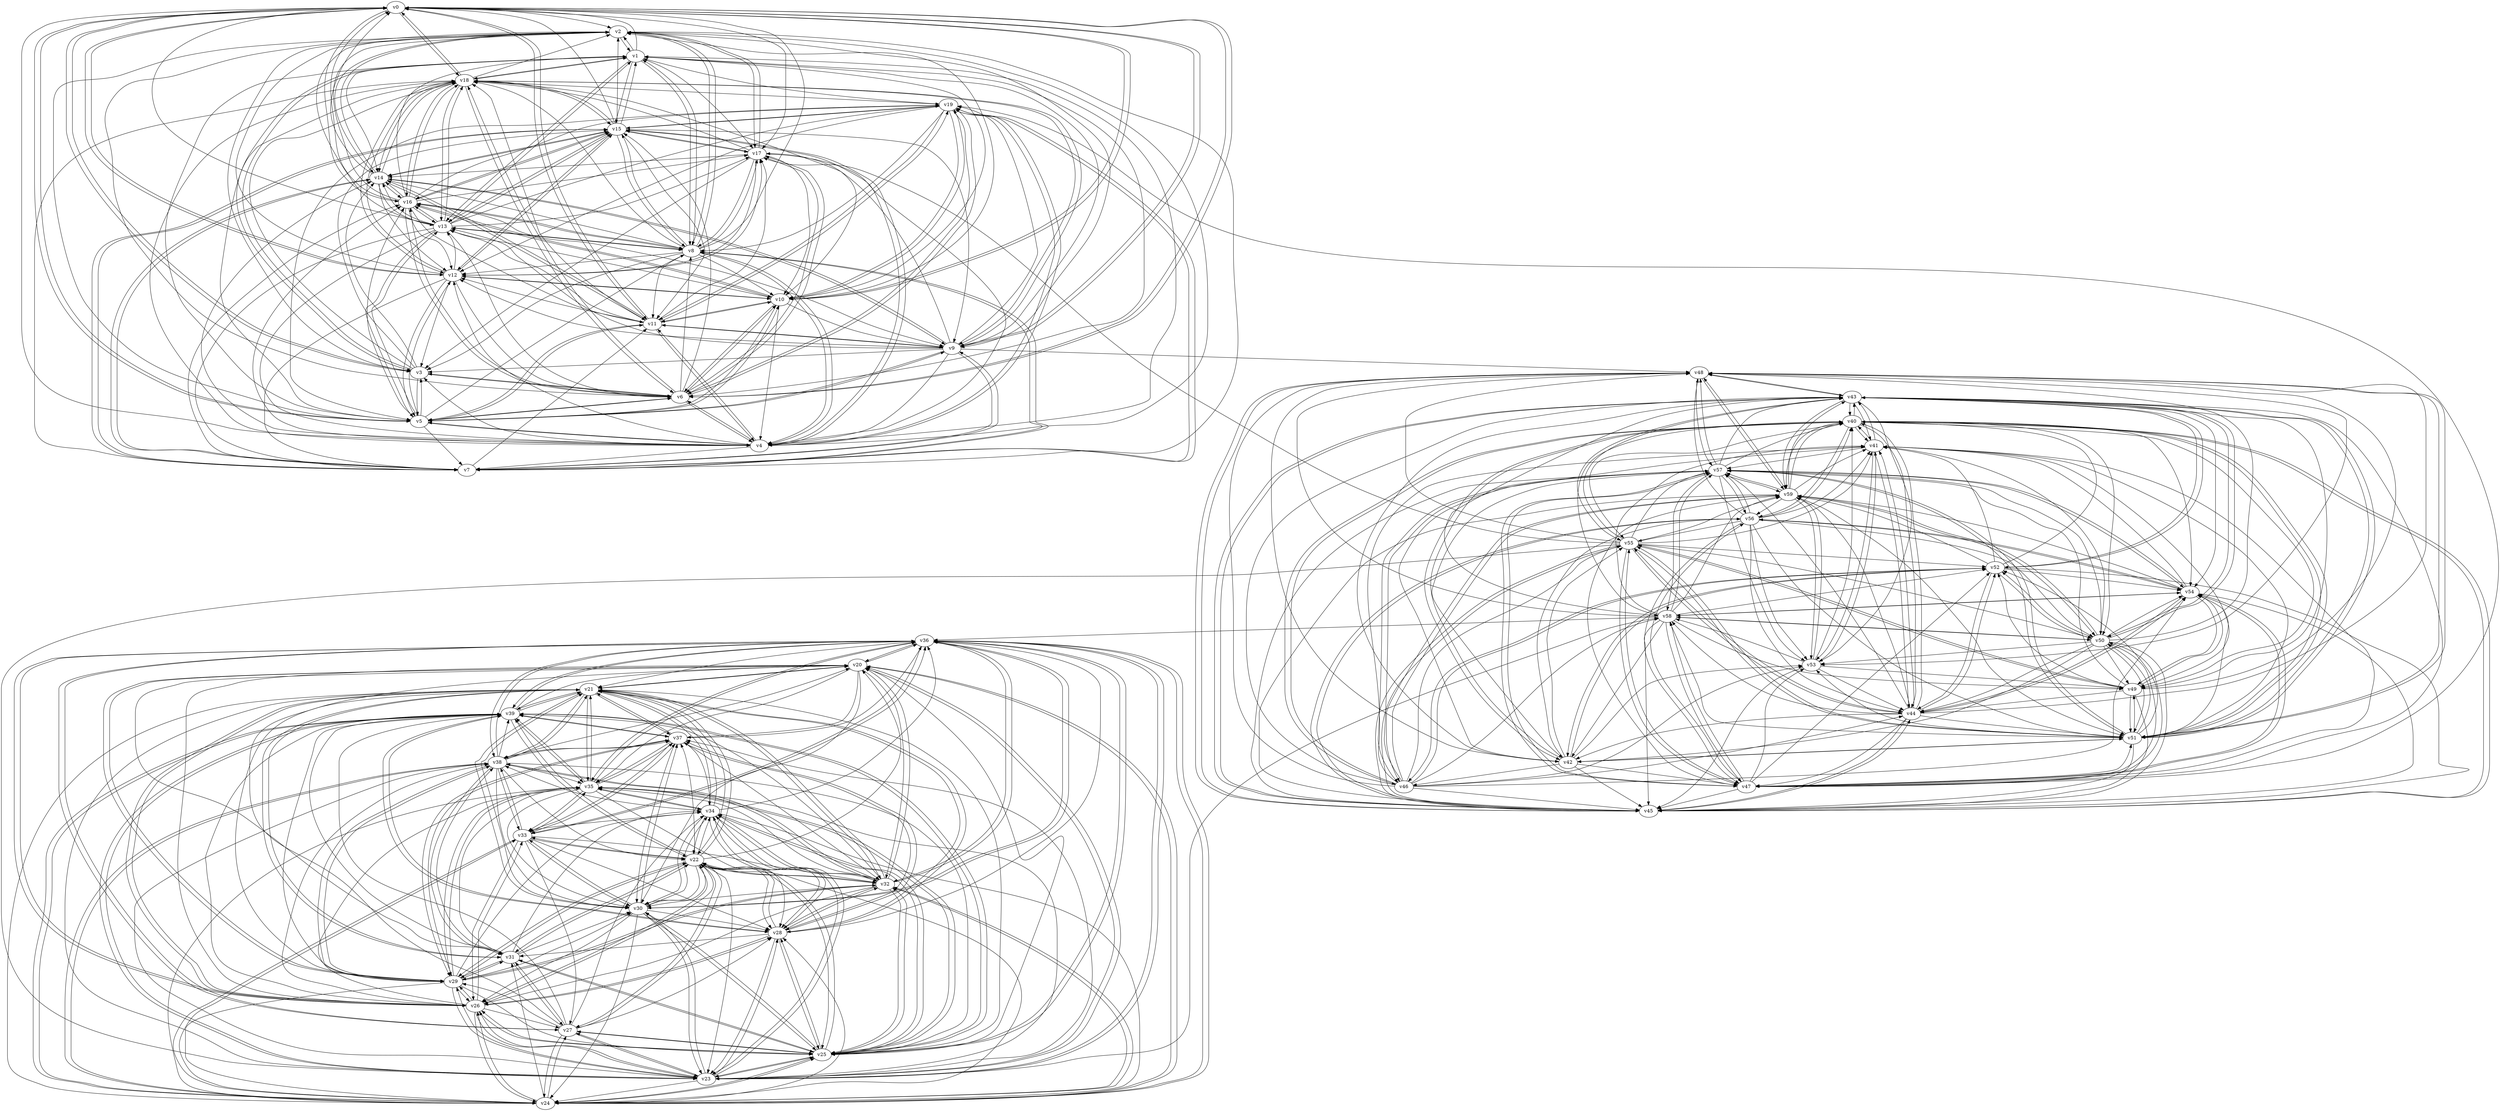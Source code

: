 digraph buchi_test084 {
    v0 [name="v0", player=0, priority=1];
    v1 [name="v1", player=1, priority=1];
    v2 [name="v2", player=1, priority=0];
    v3 [name="v3", player=1, priority=0];
    v4 [name="v4", player=0, priority=1];
    v5 [name="v5", player=0, priority=1];
    v6 [name="v6", player=1, priority=0];
    v7 [name="v7", player=0, priority=1];
    v8 [name="v8", player=0, priority=1];
    v9 [name="v9", player=0, priority=1];
    v10 [name="v10", player=0, priority=1];
    v11 [name="v11", player=0, priority=0];
    v12 [name="v12", player=0, priority=0];
    v13 [name="v13", player=0, priority=1];
    v14 [name="v14", player=0, priority=0];
    v15 [name="v15", player=1, priority=1];
    v16 [name="v16", player=0, priority=0];
    v17 [name="v17", player=0, priority=0];
    v18 [name="v18", player=1, priority=1];
    v19 [name="v19", player=1, priority=1];
    v20 [name="v20", player=1, priority=0];
    v21 [name="v21", player=0, priority=0];
    v22 [name="v22", player=1, priority=0];
    v23 [name="v23", player=0, priority=1];
    v24 [name="v24", player=1, priority=0];
    v25 [name="v25", player=0, priority=1];
    v26 [name="v26", player=0, priority=0];
    v27 [name="v27", player=1, priority=1];
    v28 [name="v28", player=1, priority=0];
    v29 [name="v29", player=0, priority=0];
    v30 [name="v30", player=1, priority=1];
    v31 [name="v31", player=0, priority=1];
    v32 [name="v32", player=1, priority=0];
    v33 [name="v33", player=0, priority=0];
    v34 [name="v34", player=0, priority=1];
    v35 [name="v35", player=0, priority=1];
    v36 [name="v36", player=1, priority=0];
    v37 [name="v37", player=0, priority=1];
    v38 [name="v38", player=0, priority=1];
    v39 [name="v39", player=1, priority=1];
    v40 [name="v40", player=1, priority=0];
    v41 [name="v41", player=1, priority=0];
    v42 [name="v42", player=1, priority=1];
    v43 [name="v43", player=0, priority=1];
    v44 [name="v44", player=0, priority=0];
    v45 [name="v45", player=0, priority=1];
    v46 [name="v46", player=0, priority=0];
    v47 [name="v47", player=1, priority=0];
    v48 [name="v48", player=1, priority=1];
    v49 [name="v49", player=1, priority=0];
    v50 [name="v50", player=0, priority=0];
    v51 [name="v51", player=1, priority=1];
    v52 [name="v52", player=1, priority=0];
    v53 [name="v53", player=1, priority=0];
    v54 [name="v54", player=0, priority=0];
    v55 [name="v55", player=1, priority=0];
    v56 [name="v56", player=1, priority=1];
    v57 [name="v57", player=0, priority=0];
    v58 [name="v58", player=1, priority=1];
    v59 [name="v59", player=0, priority=0];
    v26 -> v21;
    v55 -> v57;
    v47 -> v53;
    v26 -> v39;
    v8 -> v0;
    v29 -> v32;
    v48 -> v45;
    v0 -> v5;
    v11 -> v5;
    v8 -> v18;
    v21 -> v37;
    v40 -> v41;
    v11 -> v14;
    v40 -> v50;
    v40 -> v59;
    v52 -> v42;
    v4 -> v2;
    v33 -> v38;
    v41 -> v51;
    v25 -> v34;
    v44 -> v47;
    v3 -> v6;
    v34 -> v21;
    v3 -> v15;
    v14 -> v15;
    v22 -> v28;
    v34 -> v30;
    v22 -> v37;
    v37 -> v35;
    v15 -> v7;
    v55 -> v43;
    v59 -> v41;
    v15 -> v16;
    v55 -> v52;
    v18 -> v12;
    v59 -> v50;
    v26 -> v25;
    v47 -> v57;
    v8 -> v4;
    v19 -> v4;
    v11 -> v0;
    v21 -> v32;
    v0 -> v9;
    v11 -> v9;
    v40 -> v45;
    v40 -> v54;
    v33 -> v24;
    v25 -> v20;
    v52 -> v46;
    v44 -> v42;
    v3 -> v1;
    v44 -> v51;
    v51 -> v50;
    v22 -> v23;
    v34 -> v25;
    v37 -> v21;
    v43 -> v55;
    v22 -> v32;
    v37 -> v30;
    v15 -> v2;
    v15 -> v11;
    v55 -> v47;
    v47 -> v43;
    v59 -> v45;
    v28 -> v39;
    v7 -> v16;
    v18 -> v16;
    v47 -> v52;
    v29 -> v22;
    v29 -> v31;
    v11 -> v4;
    v48 -> v53;
    v40 -> v49;
    v33 -> v28;
    v25 -> v24;
    v33 -> v37;
    v51 -> v45;
    v3 -> v5;
    v43 -> v41;
    v51 -> v54;
    v3 -> v14;
    v43 -> v50;
    v22 -> v27;
    v43 -> v59;
    v28 -> v25;
    v18 -> v2;
    v36 -> v38;
    v55 -> v51;
    v28 -> v34;
    v59 -> v40;
    v7 -> v11;
    v47 -> v56;
    v6 -> v15;
    v9 -> v48;
    v29 -> v26;
    v21 -> v22;
    v50 -> v58;
    v29 -> v35;
    v21 -> v31;
    v40 -> v44;
    v10 -> v12;
    v2 -> v8;
    v2 -> v17;
    v25 -> v28;
    v51 -> v40;
    v23 -> v58;
    v3 -> v0;
    v14 -> v0;
    v32 -> v36;
    v24 -> v32;
    v51 -> v49;
    v14 -> v9;
    v43 -> v45;
    v51 -> v58;
    v3 -> v18;
    v14 -> v18;
    v43 -> v54;
    v36 -> v24;
    v36 -> v33;
    v47 -> v51;
    v6 -> v10;
    v58 -> v48;
    v6 -> v19;
    v29 -> v21;
    v58 -> v57;
    v50 -> v53;
    v29 -> v30;
    v21 -> v26;
    v21 -> v35;
    v54 -> v41;
    v10 -> v16;
    v54 -> v59;
    v32 -> v22;
    v24 -> v27;
    v43 -> v40;
    v51 -> v53;
    v24 -> v36;
    v35 -> v36;
    v43 -> v49;
    v43 -> v58;
    v55 -> v23;
    v17 -> v6;
    v47 -> v19;
    v17 -> v15;
    v9 -> v11;
    v55 -> v41;
    v6 -> v5;
    v58 -> v52;
    v50 -> v48;
    v29 -> v25;
    v42 -> v53;
    v21 -> v30;
    v39 -> v29;
    v10 -> v2;
    v31 -> v34;
    v10 -> v11;
    v2 -> v7;
    v54 -> v45;
    v23 -> v39;
    v32 -> v26;
    v32 -> v35;
    v16 -> v18;
    v51 -> v48;
    v24 -> v31;
    v35 -> v31;
    v43 -> v53;
    v5 -> v8;
    v17 -> v10;
    v36 -> v23;
    v46 -> v55;
    v36 -> v32;
    v49 -> v51;
    v28 -> v37;
    v6 -> v0;
    v58 -> v47;
    v50 -> v43;
    v6 -> v18;
    v50 -> v52;
    v42 -> v48;
    v39 -> v24;
    v20 -> v29;
    v31 -> v29;
    v10 -> v6;
    v23 -> v25;
    v31 -> v38;
    v23 -> v34;
    v54 -> v49;
    v13 -> v8;
    v32 -> v21;
    v1 -> v15;
    v13 -> v17;
    v32 -> v30;
    v16 -> v13;
    v24 -> v26;
    v32 -> v39;
    v5 -> v3;
    v46 -> v41;
    v9 -> v1;
    v5 -> v12;
    v17 -> v14;
    v57 -> v50;
    v28 -> v23;
    v46 -> v59;
    v57 -> v59;
    v9 -> v19;
    v49 -> v55;
    v6 -> v4;
    v58 -> v42;
    v27 -> v36;
    v50 -> v47;
    v42 -> v52;
    v39 -> v28;
    v20 -> v24;
    v39 -> v37;
    v23 -> v20;
    v23 -> v29;
    v54 -> v44;
    v23 -> v38;
    v1 -> v10;
    v32 -> v25;
    v16 -> v8;
    v24 -> v21;
    v35 -> v21;
    v16 -> v17;
    v56 -> v53;
    v35 -> v30;
    v38 -> v32;
    v5 -> v7;
    v46 -> v45;
    v57 -> v45;
    v9 -> v5;
    v5 -> v16;
    v46 -> v54;
    v57 -> v54;
    v9 -> v14;
    v27 -> v22;
    v27 -> v31;
    v50 -> v42;
    v30 -> v36;
    v50 -> v51;
    v42 -> v47;
    v39 -> v23;
    v12 -> v6;
    v42 -> v56;
    v12 -> v15;
    v4 -> v11;
    v23 -> v24;
    v20 -> v37;
    v1 -> v5;
    v13 -> v7;
    v32 -> v20;
    v1 -> v14;
    v13 -> v16;
    v16 -> v12;
    v45 -> v48;
    v24 -> v25;
    v35 -> v25;
    v56 -> v48;
    v56 -> v57;
    v17 -> v4;
    v46 -> v40;
    v57 -> v40;
    v9 -> v0;
    v38 -> v36;
    v5 -> v11;
    v49 -> v45;
    v46 -> v58;
    v57 -> v58;
    v49 -> v54;
    v8 -> v13;
    v30 -> v22;
    v0 -> v18;
    v11 -> v18;
    v12 -> v10;
    v20 -> v23;
    v4 -> v6;
    v20 -> v32;
    v4 -> v15;
    v23 -> v28;
    v23 -> v37;
    v1 -> v0;
    v13 -> v2;
    v45 -> v43;
    v1 -> v18;
    v37 -> v39;
    v38 -> v22;
    v26 -> v29;
    v38 -> v31;
    v5 -> v6;
    v46 -> v44;
    v26 -> v38;
    v19 -> v8;
    v0 -> v4;
    v8 -> v17;
    v11 -> v13;
    v30 -> v26;
    v27 -> v39;
    v39 -> v22;
    v12 -> v5;
    v52 -> v41;
    v4 -> v1;
    v52 -> v50;
    v52 -> v59;
    v4 -> v19;
    v44 -> v55;
    v16 -> v2;
    v34 -> v38;
    v1 -> v13;
    v56 -> v47;
    v45 -> v56;
    v26 -> v24;
    v26 -> v33;
    v38 -> v35;
    v49 -> v44;
    v8 -> v3;
    v8 -> v12;
    v19 -> v12;
    v27 -> v25;
    v30 -> v21;
    v48 -> v57;
    v0 -> v17;
    v11 -> v17;
    v12 -> v0;
    v33 -> v32;
    v52 -> v45;
    v4 -> v5;
    v44 -> v41;
    v52 -> v54;
    v4 -> v14;
    v44 -> v59;
    v34 -> v24;
    v22 -> v31;
    v34 -> v33;
    v37 -> v29;
    v37 -> v38;
    v15 -> v1;
    v56 -> v51;
    v18 -> v6;
    v15 -> v19;
    v38 -> v21;
    v7 -> v15;
    v18 -> v15;
    v26 -> v28;
    v38 -> v30;
    v59 -> v53;
    v8 -> v7;
    v19 -> v7;
    v27 -> v20;
    v0 -> v3;
    v48 -> v43;
    v8 -> v16;
    v0 -> v12;
    v11 -> v12;
    v30 -> v25;
    v33 -> v27;
    v41 -> v40;
    v25 -> v23;
    v52 -> v40;
    v33 -> v36;
    v41 -> v49;
    v25 -> v32;
    v44 -> v45;
    v44 -> v54;
    v14 -> v13;
    v22 -> v26;
    v34 -> v28;
    v34 -> v37;
    v37 -> v33;
    v18 -> v1;
    v15 -> v14;
    v55 -> v50;
    v18 -> v10;
    v59 -> v48;
    v26 -> v23;
    v55 -> v59;
    v7 -> v19;
    v18 -> v19;
    v47 -> v55;
    v59 -> v57;
    v8 -> v2;
    v29 -> v34;
    v8 -> v11;
    v19 -> v11;
    v40 -> v43;
    v21 -> v39;
    v0 -> v16;
    v33 -> v22;
    v41 -> v44;
    v25 -> v27;
    v52 -> v44;
    v44 -> v40;
    v25 -> v36;
    v14 -> v8;
    v22 -> v21;
    v34 -> v23;
    v51 -> v57;
    v22 -> v30;
    v37 -> v28;
    v22 -> v39;
    v15 -> v0;
    v15 -> v9;
    v55 -> v45;
    v18 -> v5;
    v47 -> v41;
    v15 -> v18;
    v59 -> v43;
    v7 -> v14;
    v18 -> v14;
    v47 -> v50;
    v47 -> v59;
    v29 -> v20;
    v19 -> v6;
    v21 -> v25;
    v0 -> v2;
    v29 -> v38;
    v48 -> v51;
    v21 -> v34;
    v40 -> v56;
    v33 -> v26;
    v25 -> v22;
    v54 -> v58;
    v33 -> v35;
    v25 -> v31;
    v51 -> v43;
    v51 -> v52;
    v14 -> v12;
    v43 -> v48;
    v22 -> v25;
    v36 -> v27;
    v15 -> v4;
    v18 -> v0;
    v15 -> v13;
    v28 -> v32;
    v55 -> v49;
    v7 -> v9;
    v18 -> v9;
    v47 -> v45;
    v47 -> v54;
    v59 -> v56;
    v29 -> v24;
    v21 -> v20;
    v40 -> v42;
    v21 -> v38;
    v40 -> v51;
    v2 -> v6;
    v10 -> v19;
    v33 -> v30;
    v25 -> v26;
    v25 -> v35;
    v32 -> v34;
    v14 -> v7;
    v22 -> v20;
    v24 -> v39;
    v35 -> v39;
    v14 -> v16;
    v43 -> v52;
    v55 -> v17;
    v17 -> v18;
    v55 -> v44;
    v28 -> v36;
    v6 -> v8;
    v47 -> v58;
    v6 -> v17;
    v29 -> v37;
    v10 -> v5;
    v2 -> v1;
    v54 -> v57;
    v32 -> v29;
    v51 -> v42;
    v3 -> v2;
    v14 -> v2;
    v32 -> v38;
    v35 -> v34;
    v14 -> v11;
    v36 -> v26;
    v28 -> v22;
    v36 -> v35;
    v9 -> v18;
    v55 -> v48;
    v28 -> v31;
    v6 -> v3;
    v58 -> v41;
    v58 -> v50;
    v29 -> v23;
    v58 -> v59;
    v42 -> v51;
    v21 -> v28;
    v10 -> v0;
    v39 -> v36;
    v10 -> v9;
    v2 -> v5;
    v2 -> v14;
    v32 -> v24;
    v24 -> v20;
    v35 -> v29;
    v43 -> v42;
    v51 -> v55;
    v24 -> v38;
    v43 -> v51;
    v17 -> v8;
    v36 -> v21;
    v9 -> v4;
    v46 -> v53;
    v57 -> v53;
    v36 -> v30;
    v9 -> v13;
    v28 -> v26;
    v36 -> v39;
    v58 -> v36;
    v58 -> v45;
    v50 -> v41;
    v6 -> v16;
    v58 -> v54;
    v42 -> v46;
    v21 -> v23;
    v50 -> v59;
    v42 -> v55;
    v39 -> v31;
    v31 -> v27;
    v10 -> v4;
    v20 -> v36;
    v10 -> v13;
    v2 -> v9;
    v54 -> v47;
    v13 -> v6;
    v54 -> v56;
    v13 -> v15;
    v32 -> v28;
    v16 -> v11;
    v35 -> v24;
    v24 -> v33;
    v35 -> v33;
    v17 -> v3;
    v5 -> v10;
    v17 -> v12;
    v36 -> v25;
    v46 -> v48;
    v57 -> v48;
    v28 -> v21;
    v46 -> v57;
    v9 -> v17;
    v58 -> v40;
    v27 -> v34;
    v58 -> v49;
    v50 -> v45;
    v42 -> v41;
    v50 -> v54;
    v31 -> v22;
    v39 -> v35;
    v12 -> v18;
    v23 -> v27;
    v23 -> v36;
    v13 -> v1;
    v1 -> v8;
    v16 -> v6;
    v1 -> v17;
    v13 -> v19;
    v16 -> v15;
    v24 -> v28;
    v35 -> v28;
    v35 -> v37;
    v46 -> v43;
    v57 -> v43;
    v36 -> v20;
    v9 -> v3;
    v38 -> v39;
    v46 -> v52;
    v9 -> v12;
    v49 -> v48;
    v49 -> v57;
    v27 -> v29;
    v30 -> v34;
    v50 -> v49;
    v42 -> v45;
    v39 -> v21;
    v12 -> v13;
    v20 -> v26;
    v20 -> v35;
    v4 -> v18;
    v1 -> v3;
    v13 -> v5;
    v53 -> v41;
    v16 -> v1;
    v13 -> v14;
    v16 -> v10;
    v53 -> v59;
    v16 -> v19;
    v45 -> v55;
    v56 -> v55;
    v38 -> v25;
    v5 -> v0;
    v17 -> v2;
    v5 -> v9;
    v57 -> v47;
    v9 -> v7;
    v57 -> v56;
    v49 -> v52;
    v27 -> v24;
    v50 -> v44;
    v42 -> v40;
    v39 -> v25;
    v20 -> v21;
    v31 -> v21;
    v12 -> v17;
    v41 -> v53;
    v20 -> v30;
    v31 -> v30;
    v23 -> v26;
    v44 -> v58;
    v23 -> v35;
    v13 -> v0;
    v34 -> v32;
    v53 -> v45;
    v56 -> v41;
    v13 -> v18;
    v16 -> v14;
    v56 -> v50;
    v38 -> v20;
    v26 -> v27;
    v38 -> v29;
    v5 -> v4;
    v57 -> v42;
    v26 -> v36;
    v5 -> v13;
    v57 -> v51;
    v8 -> v15;
    v19 -> v15;
    v27 -> v28;
    v0 -> v11;
    v30 -> v24;
    v30 -> v33;
    v39 -> v20;
    v12 -> v3;
    v31 -> v25;
    v4 -> v8;
    v59 -> v46;
    v41 -> v57;
    v23 -> v30;
    v1 -> v2;
    v13 -> v4;
    v53 -> v40;
    v16 -> v0;
    v22 -> v34;
    v34 -> v36;
    v37 -> v32;
    v53 -> v49;
    v16 -> v9;
    v56 -> v45;
    v53 -> v58;
    v56 -> v54;
    v26 -> v22;
    v38 -> v24;
    v7 -> v18;
    v38 -> v33;
    v57 -> v46;
    v8 -> v1;
    v19 -> v1;
    v8 -> v10;
    v19 -> v10;
    v27 -> v23;
    v0 -> v6;
    v30 -> v28;
    v30 -> v37;
    v12 -> v7;
    v41 -> v43;
    v31 -> v20;
    v4 -> v3;
    v52 -> v43;
    v4 -> v12;
    v44 -> v48;
    v44 -> v57;
    v34 -> v22;
    v22 -> v29;
    v1 -> v6;
    v53 -> v44;
    v45 -> v40;
    v56 -> v40;
    v37 -> v36;
    v15 -> v8;
    v15 -> v17;
    v18 -> v13;
    v59 -> v51;
    v26 -> v35;
    v38 -> v37;
    v19 -> v5;
    v0 -> v10;
    v11 -> v10;
    v30 -> v23;
    v40 -> v46;
    v48 -> v59;
    v11 -> v19;
    v40 -> v55;
    v12 -> v2;
    v25 -> v30;
    v4 -> v7;
    v25 -> v39;
    v4 -> v16;
    v44 -> v52;
    v22 -> v24;
    v22 -> v33;
    v34 -> v35;
    v45 -> v44;
    v56 -> v44;
    v15 -> v12;
    v7 -> v8;
}
